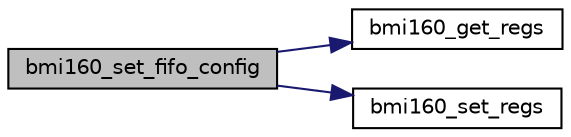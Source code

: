digraph "bmi160_set_fifo_config"
{
  edge [fontname="Helvetica",fontsize="10",labelfontname="Helvetica",labelfontsize="10"];
  node [fontname="Helvetica",fontsize="10",shape=record];
  rankdir="LR";
  Node1 [label="bmi160_set_fifo_config",height=0.2,width=0.4,color="black", fillcolor="grey75", style="filled", fontcolor="black"];
  Node1 -> Node2 [color="midnightblue",fontsize="10",style="solid",fontname="Helvetica"];
  Node2 [label="bmi160_get_regs",height=0.2,width=0.4,color="black", fillcolor="white", style="filled",URL="$bmi160_8c.html#a9bebc4a575526f49e625a87de9478e04",tooltip="This API reads the data from the given register address of sensor. "];
  Node1 -> Node3 [color="midnightblue",fontsize="10",style="solid",fontname="Helvetica"];
  Node3 [label="bmi160_set_regs",height=0.2,width=0.4,color="black", fillcolor="white", style="filled",URL="$bmi160_8c.html#a5bea435582a9fdb2c331f64b61e0d6c5",tooltip="This API writes the given data to the register address of sensor. "];
}
